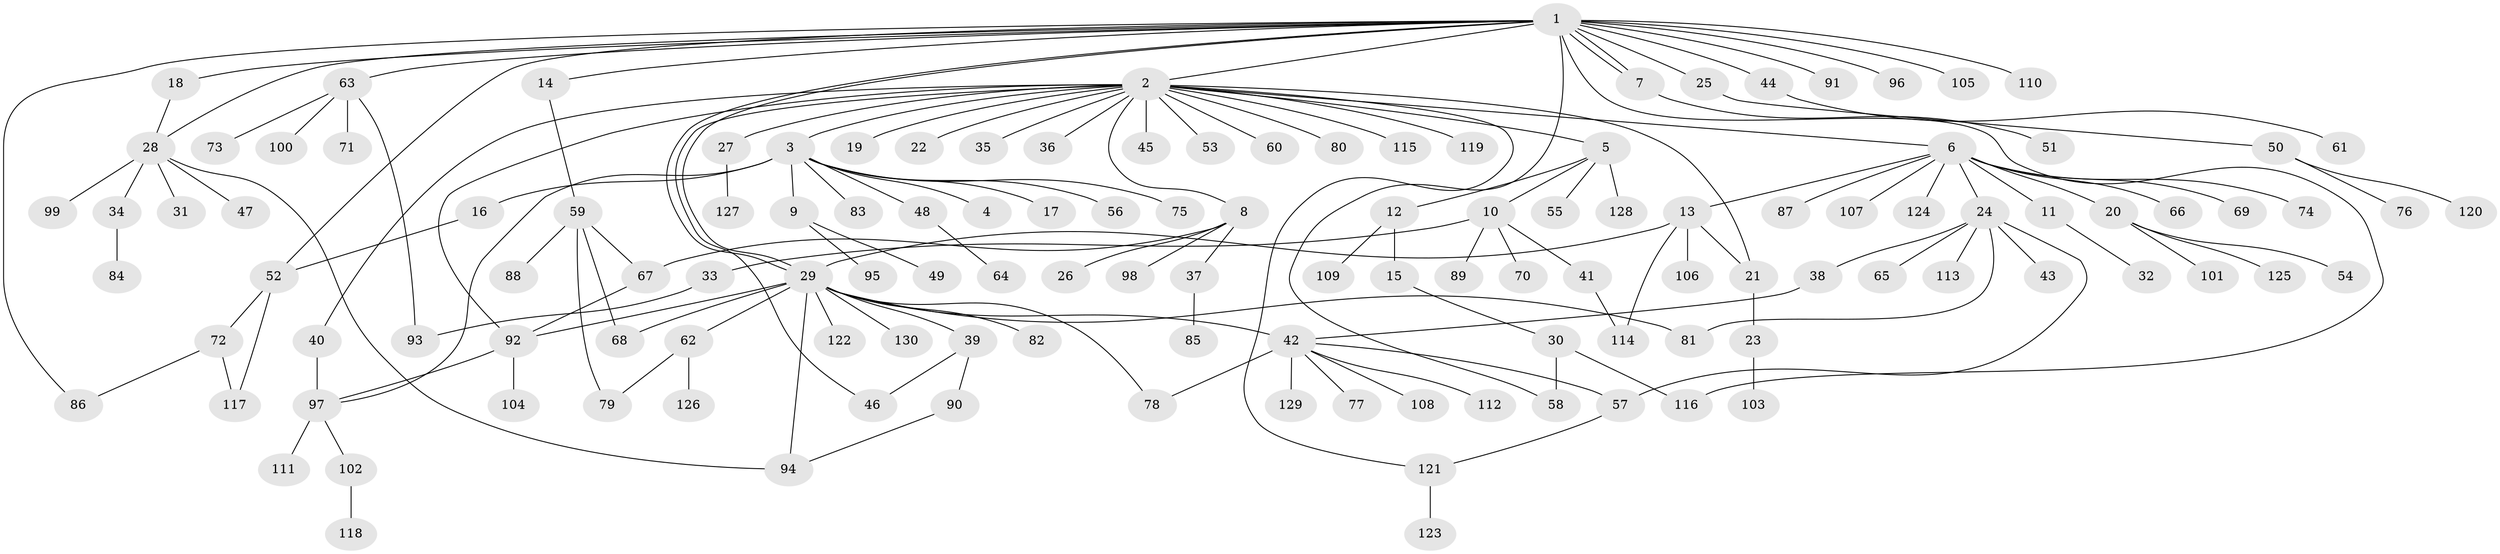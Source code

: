 // coarse degree distribution, {1: 0.5, 8: 0.019230769230769232, 7: 0.019230769230769232, 2: 0.19230769230769232, 12: 0.019230769230769232, 4: 0.057692307692307696, 3: 0.09615384615384616, 5: 0.057692307692307696, 18: 0.019230769230769232, 9: 0.019230769230769232}
// Generated by graph-tools (version 1.1) at 2025/36/03/04/25 23:36:51]
// undirected, 130 vertices, 156 edges
graph export_dot {
  node [color=gray90,style=filled];
  1;
  2;
  3;
  4;
  5;
  6;
  7;
  8;
  9;
  10;
  11;
  12;
  13;
  14;
  15;
  16;
  17;
  18;
  19;
  20;
  21;
  22;
  23;
  24;
  25;
  26;
  27;
  28;
  29;
  30;
  31;
  32;
  33;
  34;
  35;
  36;
  37;
  38;
  39;
  40;
  41;
  42;
  43;
  44;
  45;
  46;
  47;
  48;
  49;
  50;
  51;
  52;
  53;
  54;
  55;
  56;
  57;
  58;
  59;
  60;
  61;
  62;
  63;
  64;
  65;
  66;
  67;
  68;
  69;
  70;
  71;
  72;
  73;
  74;
  75;
  76;
  77;
  78;
  79;
  80;
  81;
  82;
  83;
  84;
  85;
  86;
  87;
  88;
  89;
  90;
  91;
  92;
  93;
  94;
  95;
  96;
  97;
  98;
  99;
  100;
  101;
  102;
  103;
  104;
  105;
  106;
  107;
  108;
  109;
  110;
  111;
  112;
  113;
  114;
  115;
  116;
  117;
  118;
  119;
  120;
  121;
  122;
  123;
  124;
  125;
  126;
  127;
  128;
  129;
  130;
  1 -- 2;
  1 -- 7;
  1 -- 7;
  1 -- 14;
  1 -- 18;
  1 -- 25;
  1 -- 28;
  1 -- 29;
  1 -- 29;
  1 -- 44;
  1 -- 52;
  1 -- 58;
  1 -- 63;
  1 -- 86;
  1 -- 91;
  1 -- 96;
  1 -- 105;
  1 -- 110;
  1 -- 116;
  2 -- 3;
  2 -- 5;
  2 -- 6;
  2 -- 8;
  2 -- 19;
  2 -- 21;
  2 -- 22;
  2 -- 27;
  2 -- 35;
  2 -- 36;
  2 -- 40;
  2 -- 45;
  2 -- 46;
  2 -- 53;
  2 -- 60;
  2 -- 80;
  2 -- 92;
  2 -- 115;
  2 -- 119;
  2 -- 121;
  3 -- 4;
  3 -- 9;
  3 -- 16;
  3 -- 17;
  3 -- 48;
  3 -- 56;
  3 -- 75;
  3 -- 83;
  3 -- 97;
  5 -- 10;
  5 -- 12;
  5 -- 55;
  5 -- 128;
  6 -- 11;
  6 -- 13;
  6 -- 20;
  6 -- 24;
  6 -- 66;
  6 -- 69;
  6 -- 74;
  6 -- 87;
  6 -- 107;
  6 -- 124;
  7 -- 51;
  8 -- 26;
  8 -- 37;
  8 -- 67;
  8 -- 98;
  9 -- 49;
  9 -- 95;
  10 -- 33;
  10 -- 41;
  10 -- 70;
  10 -- 89;
  11 -- 32;
  12 -- 15;
  12 -- 109;
  13 -- 21;
  13 -- 29;
  13 -- 106;
  13 -- 114;
  14 -- 59;
  15 -- 30;
  16 -- 52;
  18 -- 28;
  20 -- 54;
  20 -- 101;
  20 -- 125;
  21 -- 23;
  23 -- 103;
  24 -- 38;
  24 -- 43;
  24 -- 57;
  24 -- 65;
  24 -- 81;
  24 -- 113;
  25 -- 50;
  27 -- 127;
  28 -- 31;
  28 -- 34;
  28 -- 47;
  28 -- 94;
  28 -- 99;
  29 -- 39;
  29 -- 42;
  29 -- 62;
  29 -- 68;
  29 -- 78;
  29 -- 81;
  29 -- 82;
  29 -- 92;
  29 -- 94;
  29 -- 122;
  29 -- 130;
  30 -- 58;
  30 -- 116;
  33 -- 93;
  34 -- 84;
  37 -- 85;
  38 -- 42;
  39 -- 46;
  39 -- 90;
  40 -- 97;
  41 -- 114;
  42 -- 57;
  42 -- 77;
  42 -- 78;
  42 -- 108;
  42 -- 112;
  42 -- 129;
  44 -- 61;
  48 -- 64;
  50 -- 76;
  50 -- 120;
  52 -- 72;
  52 -- 117;
  57 -- 121;
  59 -- 67;
  59 -- 68;
  59 -- 79;
  59 -- 88;
  62 -- 79;
  62 -- 126;
  63 -- 71;
  63 -- 73;
  63 -- 93;
  63 -- 100;
  67 -- 92;
  72 -- 86;
  72 -- 117;
  90 -- 94;
  92 -- 97;
  92 -- 104;
  97 -- 102;
  97 -- 111;
  102 -- 118;
  121 -- 123;
}
